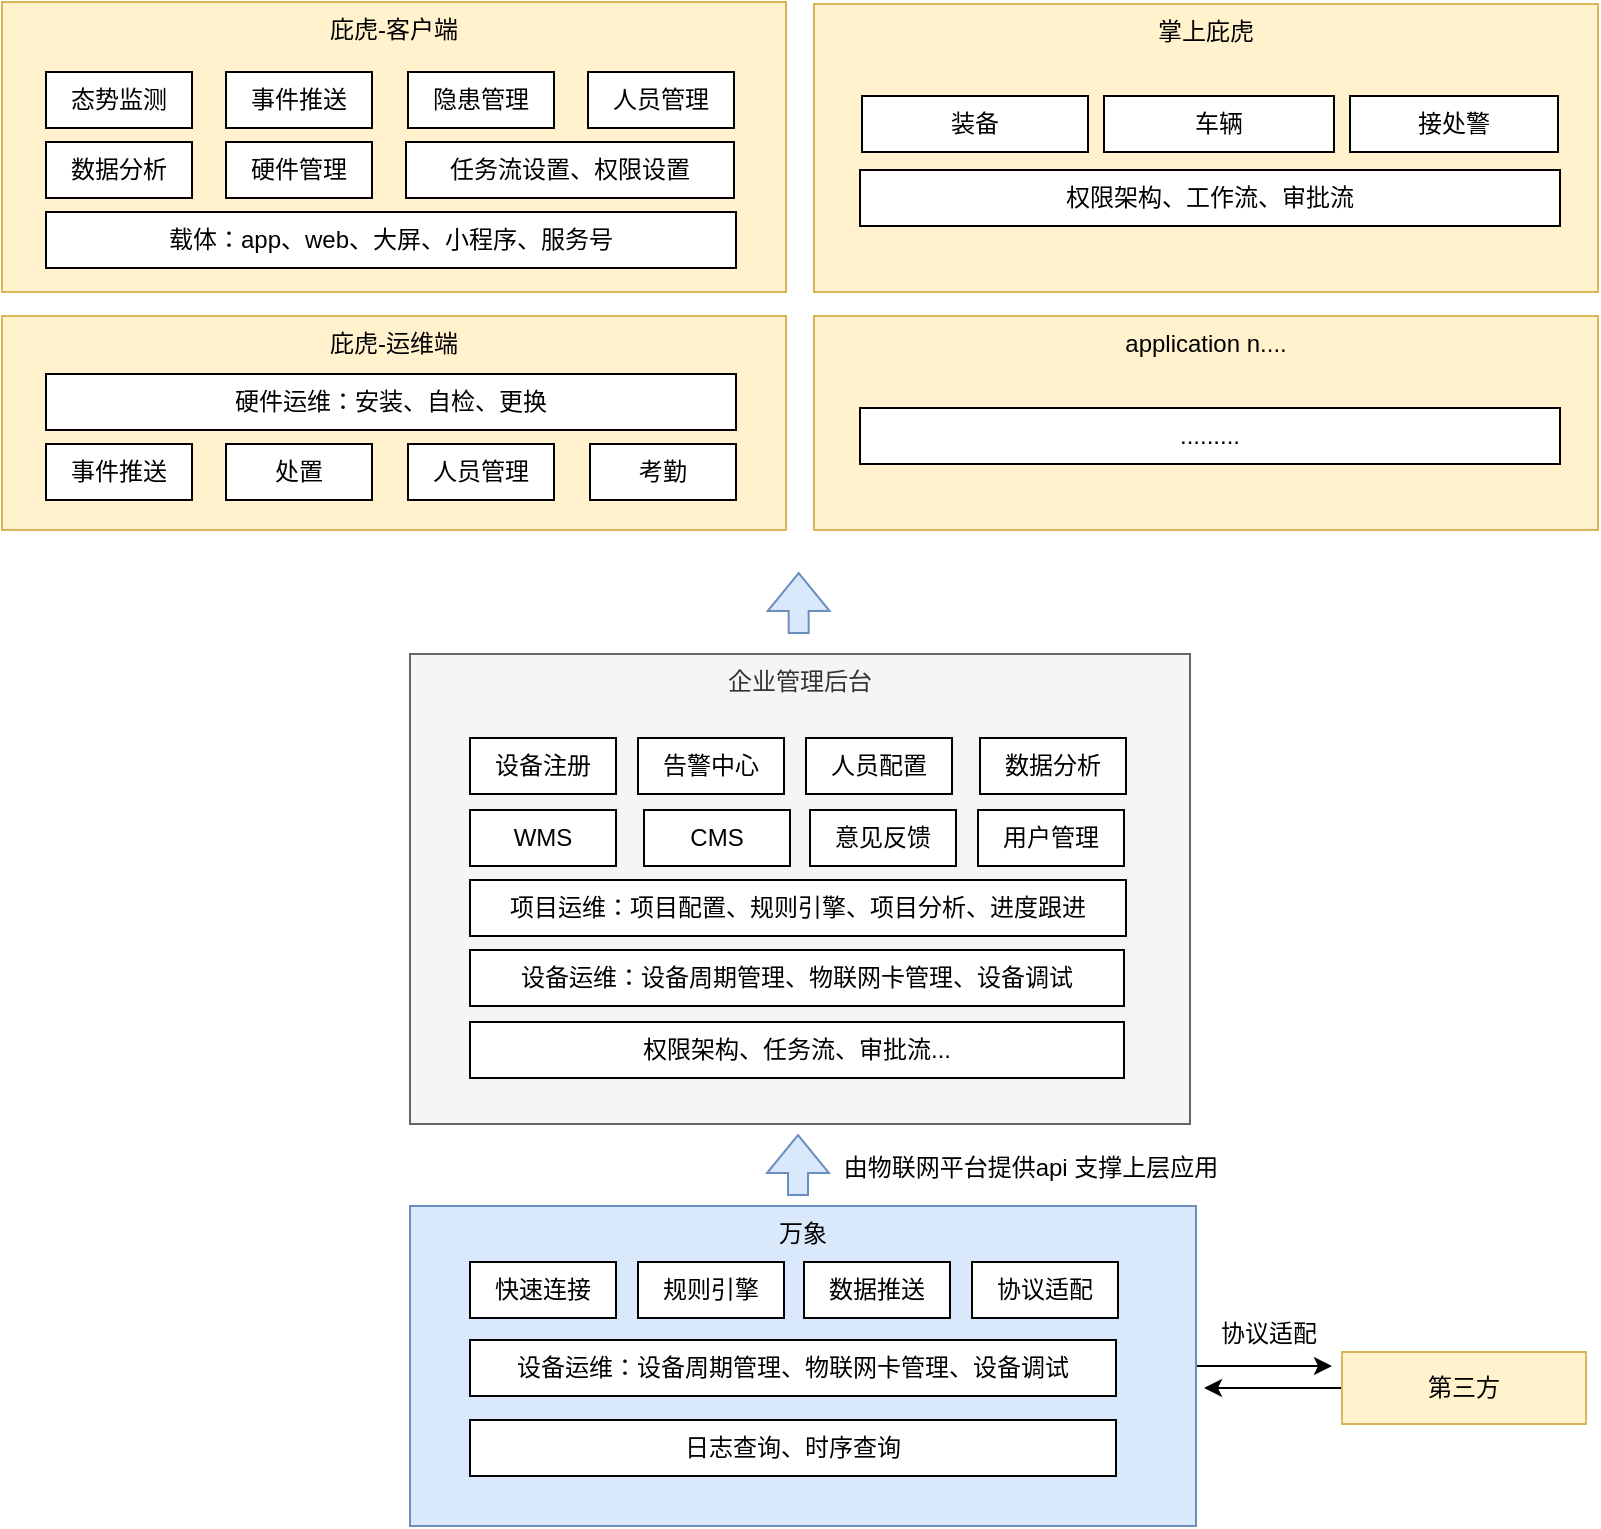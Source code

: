 <mxfile version="15.8.2" type="github">
  <diagram id="9CLesrmSoFptZDxhMz3D" name="Page-1">
    <mxGraphModel dx="1678" dy="905" grid="0" gridSize="10" guides="1" tooltips="1" connect="1" arrows="1" fold="1" page="1" pageScale="1" pageWidth="827" pageHeight="1169" math="0" shadow="0">
      <root>
        <mxCell id="0" />
        <mxCell id="1" parent="0" />
        <mxCell id="JV1jPT64m68JZ7gGfdCl-6" style="edgeStyle=orthogonalEdgeStyle;rounded=0;orthogonalLoop=1;jettySize=auto;html=1;shape=flexArrow;fillColor=#dae8fc;strokeColor=#6c8ebf;" edge="1" parent="1">
          <mxGeometry relative="1" as="geometry">
            <mxPoint x="467" y="632" as="sourcePoint" />
            <mxPoint x="467" y="601" as="targetPoint" />
          </mxGeometry>
        </mxCell>
        <mxCell id="JV1jPT64m68JZ7gGfdCl-19" style="edgeStyle=orthogonalEdgeStyle;rounded=0;orthogonalLoop=1;jettySize=auto;html=1;" edge="1" parent="1" source="JV1jPT64m68JZ7gGfdCl-1">
          <mxGeometry relative="1" as="geometry">
            <mxPoint x="734" y="717" as="targetPoint" />
          </mxGeometry>
        </mxCell>
        <mxCell id="JV1jPT64m68JZ7gGfdCl-1" value="万象" style="rounded=0;whiteSpace=wrap;html=1;fillColor=#dae8fc;strokeColor=#6c8ebf;align=center;verticalAlign=top;" vertex="1" parent="1">
          <mxGeometry x="273" y="637" width="393" height="160" as="geometry" />
        </mxCell>
        <mxCell id="JV1jPT64m68JZ7gGfdCl-2" value="企业管理后台" style="rounded=0;whiteSpace=wrap;html=1;fillColor=#f5f5f5;strokeColor=#666666;fontColor=#333333;verticalAlign=top;" vertex="1" parent="1">
          <mxGeometry x="273" y="361" width="390" height="235" as="geometry" />
        </mxCell>
        <mxCell id="JV1jPT64m68JZ7gGfdCl-3" value="庇虎-客户端" style="rounded=0;whiteSpace=wrap;html=1;fillColor=#fff2cc;strokeColor=#d6b656;verticalAlign=top;" vertex="1" parent="1">
          <mxGeometry x="69" y="35" width="392" height="145" as="geometry" />
        </mxCell>
        <mxCell id="JV1jPT64m68JZ7gGfdCl-9" style="edgeStyle=orthogonalEdgeStyle;rounded=0;orthogonalLoop=1;jettySize=auto;html=1;shape=flexArrow;fillColor=#dae8fc;strokeColor=#6c8ebf;" edge="1" parent="1">
          <mxGeometry relative="1" as="geometry">
            <mxPoint x="467.33" y="351" as="sourcePoint" />
            <mxPoint x="467.33" y="320" as="targetPoint" />
          </mxGeometry>
        </mxCell>
        <mxCell id="JV1jPT64m68JZ7gGfdCl-10" value="快速连接" style="rounded=0;whiteSpace=wrap;html=1;align=center;verticalAlign=top;" vertex="1" parent="1">
          <mxGeometry x="303" y="665" width="73" height="28" as="geometry" />
        </mxCell>
        <mxCell id="JV1jPT64m68JZ7gGfdCl-11" value="协议适配" style="rounded=0;whiteSpace=wrap;html=1;align=center;verticalAlign=top;" vertex="1" parent="1">
          <mxGeometry x="554" y="665" width="73" height="28" as="geometry" />
        </mxCell>
        <mxCell id="JV1jPT64m68JZ7gGfdCl-18" style="edgeStyle=orthogonalEdgeStyle;rounded=0;orthogonalLoop=1;jettySize=auto;html=1;" edge="1" parent="1" source="JV1jPT64m68JZ7gGfdCl-12">
          <mxGeometry relative="1" as="geometry">
            <mxPoint x="670" y="728" as="targetPoint" />
          </mxGeometry>
        </mxCell>
        <mxCell id="JV1jPT64m68JZ7gGfdCl-12" value="第三方" style="rounded=0;whiteSpace=wrap;html=1;fillColor=#fff2cc;strokeColor=#d6b656;" vertex="1" parent="1">
          <mxGeometry x="739" y="710" width="122" height="36" as="geometry" />
        </mxCell>
        <mxCell id="JV1jPT64m68JZ7gGfdCl-14" value="规则引擎" style="rounded=0;whiteSpace=wrap;html=1;align=center;verticalAlign=top;" vertex="1" parent="1">
          <mxGeometry x="387" y="665" width="73" height="28" as="geometry" />
        </mxCell>
        <mxCell id="JV1jPT64m68JZ7gGfdCl-15" value="数据推送" style="rounded=0;whiteSpace=wrap;html=1;align=center;verticalAlign=top;" vertex="1" parent="1">
          <mxGeometry x="470" y="665" width="73" height="28" as="geometry" />
        </mxCell>
        <mxCell id="JV1jPT64m68JZ7gGfdCl-16" value="设备运维：设备周期管理、物联网卡管理、设备调试" style="rounded=0;whiteSpace=wrap;html=1;align=center;verticalAlign=top;" vertex="1" parent="1">
          <mxGeometry x="303" y="704" width="323" height="28" as="geometry" />
        </mxCell>
        <mxCell id="JV1jPT64m68JZ7gGfdCl-17" value="由物联网平台提供api 支撑上层应用" style="text;html=1;strokeColor=none;fillColor=none;align=center;verticalAlign=middle;whiteSpace=wrap;rounded=0;" vertex="1" parent="1">
          <mxGeometry x="485" y="603" width="197" height="30" as="geometry" />
        </mxCell>
        <mxCell id="JV1jPT64m68JZ7gGfdCl-20" value="协议适配" style="text;html=1;strokeColor=none;fillColor=none;align=center;verticalAlign=middle;whiteSpace=wrap;rounded=0;" vertex="1" parent="1">
          <mxGeometry x="671" y="686" width="63" height="30" as="geometry" />
        </mxCell>
        <mxCell id="JV1jPT64m68JZ7gGfdCl-21" value="日志查询、时序查询" style="rounded=0;whiteSpace=wrap;html=1;align=center;verticalAlign=top;" vertex="1" parent="1">
          <mxGeometry x="303" y="744" width="323" height="28" as="geometry" />
        </mxCell>
        <mxCell id="JV1jPT64m68JZ7gGfdCl-22" value="设备注册" style="rounded=0;whiteSpace=wrap;html=1;align=center;verticalAlign=top;" vertex="1" parent="1">
          <mxGeometry x="303" y="403" width="73" height="28" as="geometry" />
        </mxCell>
        <mxCell id="JV1jPT64m68JZ7gGfdCl-23" value="项目运维：项目配置、规则引擎、项目分析、进度跟进" style="rounded=0;whiteSpace=wrap;html=1;align=center;verticalAlign=top;" vertex="1" parent="1">
          <mxGeometry x="303" y="474" width="328" height="28" as="geometry" />
        </mxCell>
        <mxCell id="JV1jPT64m68JZ7gGfdCl-24" value="告警中心" style="rounded=0;whiteSpace=wrap;html=1;align=center;verticalAlign=top;" vertex="1" parent="1">
          <mxGeometry x="387" y="403" width="73" height="28" as="geometry" />
        </mxCell>
        <mxCell id="JV1jPT64m68JZ7gGfdCl-25" value="数据分析" style="rounded=0;whiteSpace=wrap;html=1;align=center;verticalAlign=top;" vertex="1" parent="1">
          <mxGeometry x="558" y="403" width="73" height="28" as="geometry" />
        </mxCell>
        <mxCell id="JV1jPT64m68JZ7gGfdCl-26" value="CMS" style="rounded=0;whiteSpace=wrap;html=1;align=center;verticalAlign=top;" vertex="1" parent="1">
          <mxGeometry x="390" y="439" width="73" height="28" as="geometry" />
        </mxCell>
        <mxCell id="JV1jPT64m68JZ7gGfdCl-27" value="设备运维：设备周期管理、物联网卡管理、设备调试" style="rounded=0;whiteSpace=wrap;html=1;align=center;verticalAlign=top;" vertex="1" parent="1">
          <mxGeometry x="303" y="509" width="327" height="28" as="geometry" />
        </mxCell>
        <mxCell id="JV1jPT64m68JZ7gGfdCl-32" value="用户管理" style="rounded=0;whiteSpace=wrap;html=1;align=center;verticalAlign=top;" vertex="1" parent="1">
          <mxGeometry x="557" y="439" width="73" height="28" as="geometry" />
        </mxCell>
        <mxCell id="JV1jPT64m68JZ7gGfdCl-33" value="意见反馈" style="rounded=0;whiteSpace=wrap;html=1;align=center;verticalAlign=top;" vertex="1" parent="1">
          <mxGeometry x="473" y="439" width="73" height="28" as="geometry" />
        </mxCell>
        <mxCell id="JV1jPT64m68JZ7gGfdCl-34" value="人员配置" style="rounded=0;whiteSpace=wrap;html=1;align=center;verticalAlign=top;" vertex="1" parent="1">
          <mxGeometry x="471" y="403" width="73" height="28" as="geometry" />
        </mxCell>
        <mxCell id="JV1jPT64m68JZ7gGfdCl-35" value="WMS" style="rounded=0;whiteSpace=wrap;html=1;align=center;verticalAlign=top;" vertex="1" parent="1">
          <mxGeometry x="303" y="439" width="73" height="28" as="geometry" />
        </mxCell>
        <mxCell id="JV1jPT64m68JZ7gGfdCl-36" value="权限架构、任务流、审批流..." style="rounded=0;whiteSpace=wrap;html=1;align=center;verticalAlign=top;" vertex="1" parent="1">
          <mxGeometry x="303" y="545" width="327" height="28" as="geometry" />
        </mxCell>
        <mxCell id="JV1jPT64m68JZ7gGfdCl-37" value="庇虎-运维端" style="rounded=0;whiteSpace=wrap;html=1;fillColor=#fff2cc;strokeColor=#d6b656;verticalAlign=top;" vertex="1" parent="1">
          <mxGeometry x="69" y="192" width="392" height="107" as="geometry" />
        </mxCell>
        <mxCell id="JV1jPT64m68JZ7gGfdCl-38" value="掌上庇虎" style="rounded=0;whiteSpace=wrap;html=1;fillColor=#fff2cc;strokeColor=#d6b656;verticalAlign=top;" vertex="1" parent="1">
          <mxGeometry x="475" y="36" width="392" height="144" as="geometry" />
        </mxCell>
        <mxCell id="JV1jPT64m68JZ7gGfdCl-39" value="application n...." style="rounded=0;whiteSpace=wrap;html=1;fillColor=#fff2cc;strokeColor=#d6b656;verticalAlign=top;" vertex="1" parent="1">
          <mxGeometry x="475" y="192" width="392" height="107" as="geometry" />
        </mxCell>
        <mxCell id="JV1jPT64m68JZ7gGfdCl-40" value="载体：app、web、大屏、小程序、服务号" style="rounded=0;whiteSpace=wrap;html=1;align=center;verticalAlign=top;" vertex="1" parent="1">
          <mxGeometry x="91" y="140" width="345" height="28" as="geometry" />
        </mxCell>
        <mxCell id="JV1jPT64m68JZ7gGfdCl-41" value="态势监测" style="rounded=0;whiteSpace=wrap;html=1;align=center;verticalAlign=top;" vertex="1" parent="1">
          <mxGeometry x="91" y="70" width="73" height="28" as="geometry" />
        </mxCell>
        <mxCell id="JV1jPT64m68JZ7gGfdCl-42" value="事件推送" style="rounded=0;whiteSpace=wrap;html=1;align=center;verticalAlign=top;" vertex="1" parent="1">
          <mxGeometry x="181" y="70" width="73" height="28" as="geometry" />
        </mxCell>
        <mxCell id="JV1jPT64m68JZ7gGfdCl-44" value="隐患管理" style="rounded=0;whiteSpace=wrap;html=1;align=center;verticalAlign=top;" vertex="1" parent="1">
          <mxGeometry x="272" y="70" width="73" height="28" as="geometry" />
        </mxCell>
        <mxCell id="JV1jPT64m68JZ7gGfdCl-45" value="人员管理" style="rounded=0;whiteSpace=wrap;html=1;align=center;verticalAlign=top;" vertex="1" parent="1">
          <mxGeometry x="362" y="70" width="73" height="28" as="geometry" />
        </mxCell>
        <mxCell id="JV1jPT64m68JZ7gGfdCl-46" value="数据分析" style="rounded=0;whiteSpace=wrap;html=1;align=center;verticalAlign=top;" vertex="1" parent="1">
          <mxGeometry x="91" y="105" width="73" height="28" as="geometry" />
        </mxCell>
        <mxCell id="JV1jPT64m68JZ7gGfdCl-47" value="硬件管理" style="rounded=0;whiteSpace=wrap;html=1;align=center;verticalAlign=top;" vertex="1" parent="1">
          <mxGeometry x="181" y="105" width="73" height="28" as="geometry" />
        </mxCell>
        <mxCell id="JV1jPT64m68JZ7gGfdCl-48" value="任务流设置、权限设置" style="rounded=0;whiteSpace=wrap;html=1;align=center;verticalAlign=top;" vertex="1" parent="1">
          <mxGeometry x="271" y="105" width="164" height="28" as="geometry" />
        </mxCell>
        <mxCell id="JV1jPT64m68JZ7gGfdCl-49" value="事件推送" style="rounded=0;whiteSpace=wrap;html=1;align=center;verticalAlign=top;" vertex="1" parent="1">
          <mxGeometry x="91" y="256" width="73" height="28" as="geometry" />
        </mxCell>
        <mxCell id="JV1jPT64m68JZ7gGfdCl-50" value="硬件运维：安装、自检、更换" style="rounded=0;whiteSpace=wrap;html=1;align=center;verticalAlign=top;" vertex="1" parent="1">
          <mxGeometry x="91" y="221" width="345" height="28" as="geometry" />
        </mxCell>
        <mxCell id="JV1jPT64m68JZ7gGfdCl-51" value="处置" style="rounded=0;whiteSpace=wrap;html=1;align=center;verticalAlign=top;" vertex="1" parent="1">
          <mxGeometry x="181" y="256" width="73" height="28" as="geometry" />
        </mxCell>
        <mxCell id="JV1jPT64m68JZ7gGfdCl-52" value="人员管理" style="rounded=0;whiteSpace=wrap;html=1;align=center;verticalAlign=top;" vertex="1" parent="1">
          <mxGeometry x="272" y="256" width="73" height="28" as="geometry" />
        </mxCell>
        <mxCell id="JV1jPT64m68JZ7gGfdCl-53" value="考勤" style="rounded=0;whiteSpace=wrap;html=1;align=center;verticalAlign=top;" vertex="1" parent="1">
          <mxGeometry x="363" y="256" width="73" height="28" as="geometry" />
        </mxCell>
        <mxCell id="JV1jPT64m68JZ7gGfdCl-54" value="装备" style="rounded=0;whiteSpace=wrap;html=1;align=center;verticalAlign=top;" vertex="1" parent="1">
          <mxGeometry x="499" y="82" width="113" height="28" as="geometry" />
        </mxCell>
        <mxCell id="JV1jPT64m68JZ7gGfdCl-55" value="车辆" style="rounded=0;whiteSpace=wrap;html=1;align=center;verticalAlign=top;" vertex="1" parent="1">
          <mxGeometry x="620" y="82" width="115" height="28" as="geometry" />
        </mxCell>
        <mxCell id="JV1jPT64m68JZ7gGfdCl-56" value="接处警" style="rounded=0;whiteSpace=wrap;html=1;align=center;verticalAlign=top;" vertex="1" parent="1">
          <mxGeometry x="743" y="82" width="104" height="28" as="geometry" />
        </mxCell>
        <mxCell id="JV1jPT64m68JZ7gGfdCl-57" value="权限架构、工作流、审批流" style="rounded=0;whiteSpace=wrap;html=1;align=center;verticalAlign=top;" vertex="1" parent="1">
          <mxGeometry x="498" y="119" width="350" height="28" as="geometry" />
        </mxCell>
        <mxCell id="JV1jPT64m68JZ7gGfdCl-58" value="........." style="rounded=0;whiteSpace=wrap;html=1;align=center;verticalAlign=top;" vertex="1" parent="1">
          <mxGeometry x="498" y="238" width="350" height="28" as="geometry" />
        </mxCell>
      </root>
    </mxGraphModel>
  </diagram>
</mxfile>
